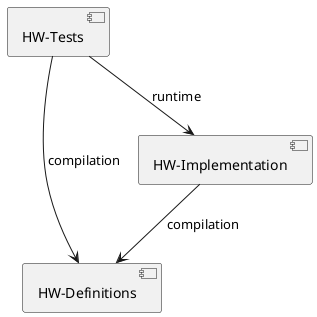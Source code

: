 @startuml
skinparam backgroundColor transparent
[HW-Definitions] as defs
[HW-Implementation] as impl
[HW-Tests] as test
test --> defs : compilation
impl --> defs : compilation
test --> impl : runtime
@enduml

